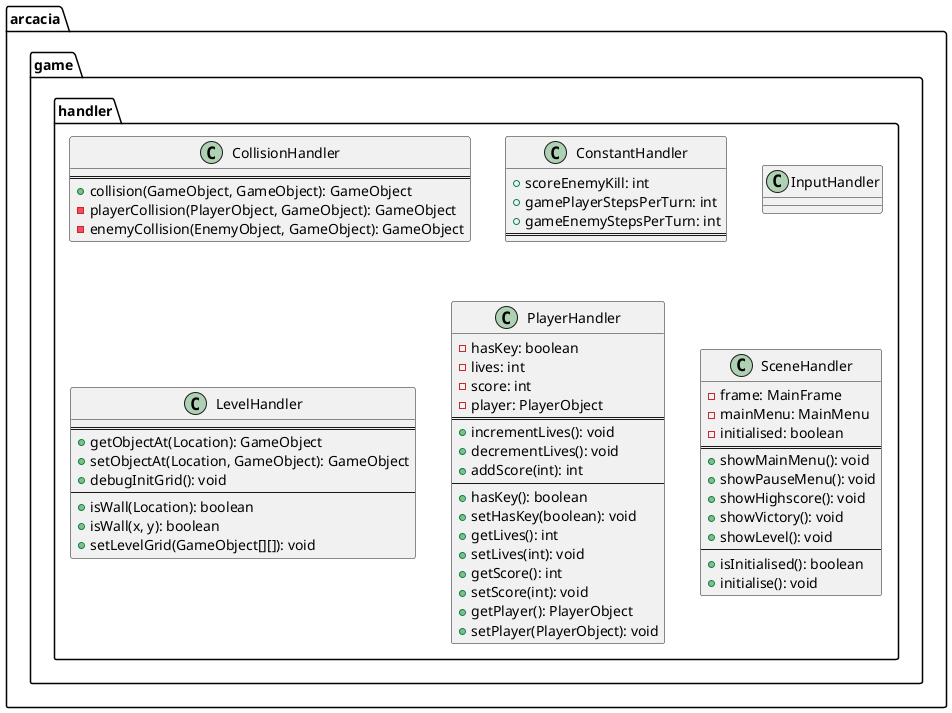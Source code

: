 @startuml
class arcacia.game.handler.CollisionHandler {
==
+ collision(GameObject, GameObject): GameObject
- playerCollision(PlayerObject, GameObject): GameObject
- enemyCollision(EnemyObject, GameObject): GameObject
}

class arcacia.game.handler.ConstantHandler {
+ scoreEnemyKill: int
+ gamePlayerStepsPerTurn: int
+ gameEnemyStepsPerTurn: int
==
}

class arcacia.game.handler.InputHandler {
}

class arcacia.game.handler.LevelHandler {
==
+ getObjectAt(Location): GameObject
+ setObjectAt(Location, GameObject): GameObject
+ debugInitGrid(): void
--
+ isWall(Location): boolean
+ isWall(x, y): boolean
+ setLevelGrid(GameObject[][]): void
}

class arcacia.game.handler.PlayerHandler {
- hasKey: boolean
- lives: int
- score: int
- player: PlayerObject
==
+ incrementLives(): void
+ decrementLives(): void
+ addScore(int): int
--
+ hasKey(): boolean
+ setHasKey(boolean): void
+ getLives(): int
+ setLives(int): void
+ getScore(): int
+ setScore(int): void
+ getPlayer(): PlayerObject
+ setPlayer(PlayerObject): void
}

class arcacia.game.handler.SceneHandler {
- frame: MainFrame
- mainMenu: MainMenu
- initialised: boolean
==
+ showMainMenu(): void
+ showPauseMenu(): void
+ showHighscore(): void
+ showVictory(): void
+ showLevel(): void
--
+ isInitialised(): boolean
+ initialise(): void
}
@enduml